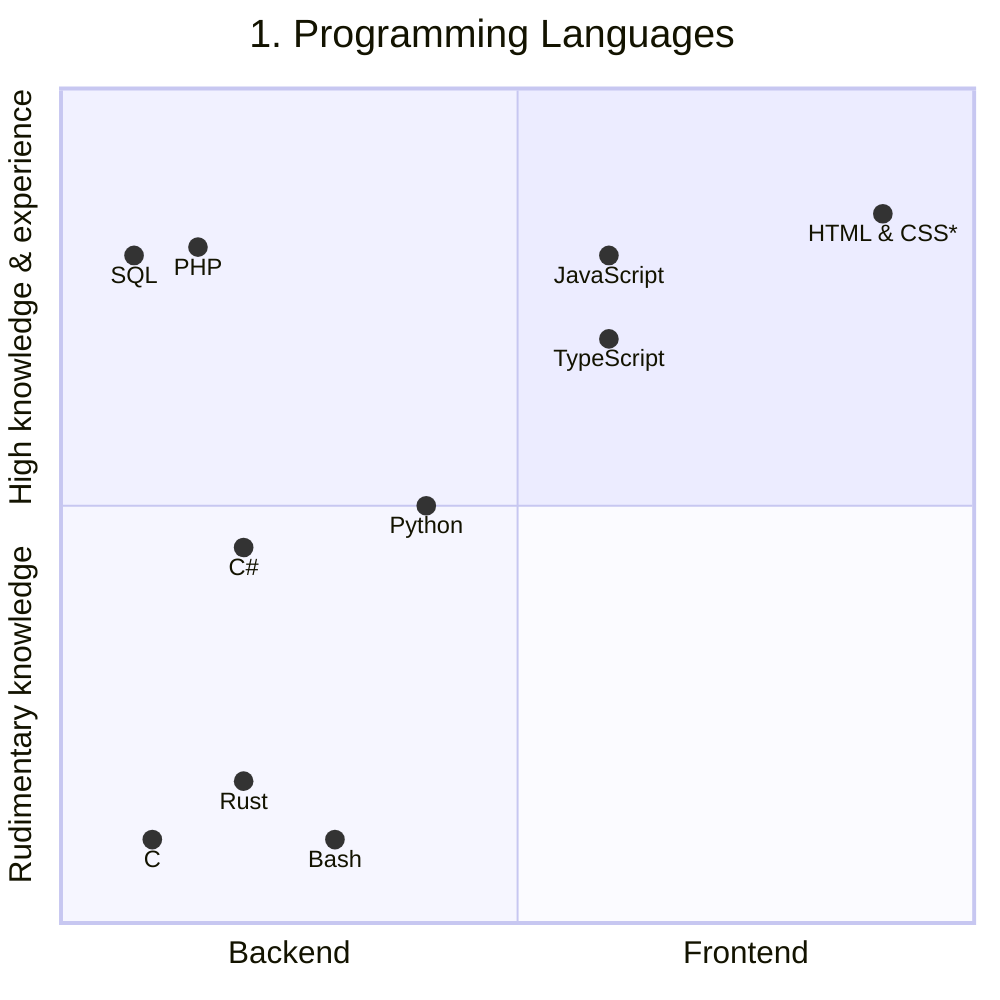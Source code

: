 quadrantChart
  title 1. Programming Languages
  x-axis Backend --> Frontend
  y-axis Rudimentary knowledge --> High knowledge & experience
  SQL: [0.08, 0.8]
  PHP: [0.15, 0.81]
  JavaScript: [0.6, 0.8]
  TypeScript: [0.6, 0.7]
  HTML & CSS*: [0.9, 0.85]
  C#: [0.2, 0.45]
  Python: [0.4, 0.5]
  C: [0.1, 0.1]
  Rust: [0.2, 0.17]
  Bash: [0.3, 0.1]